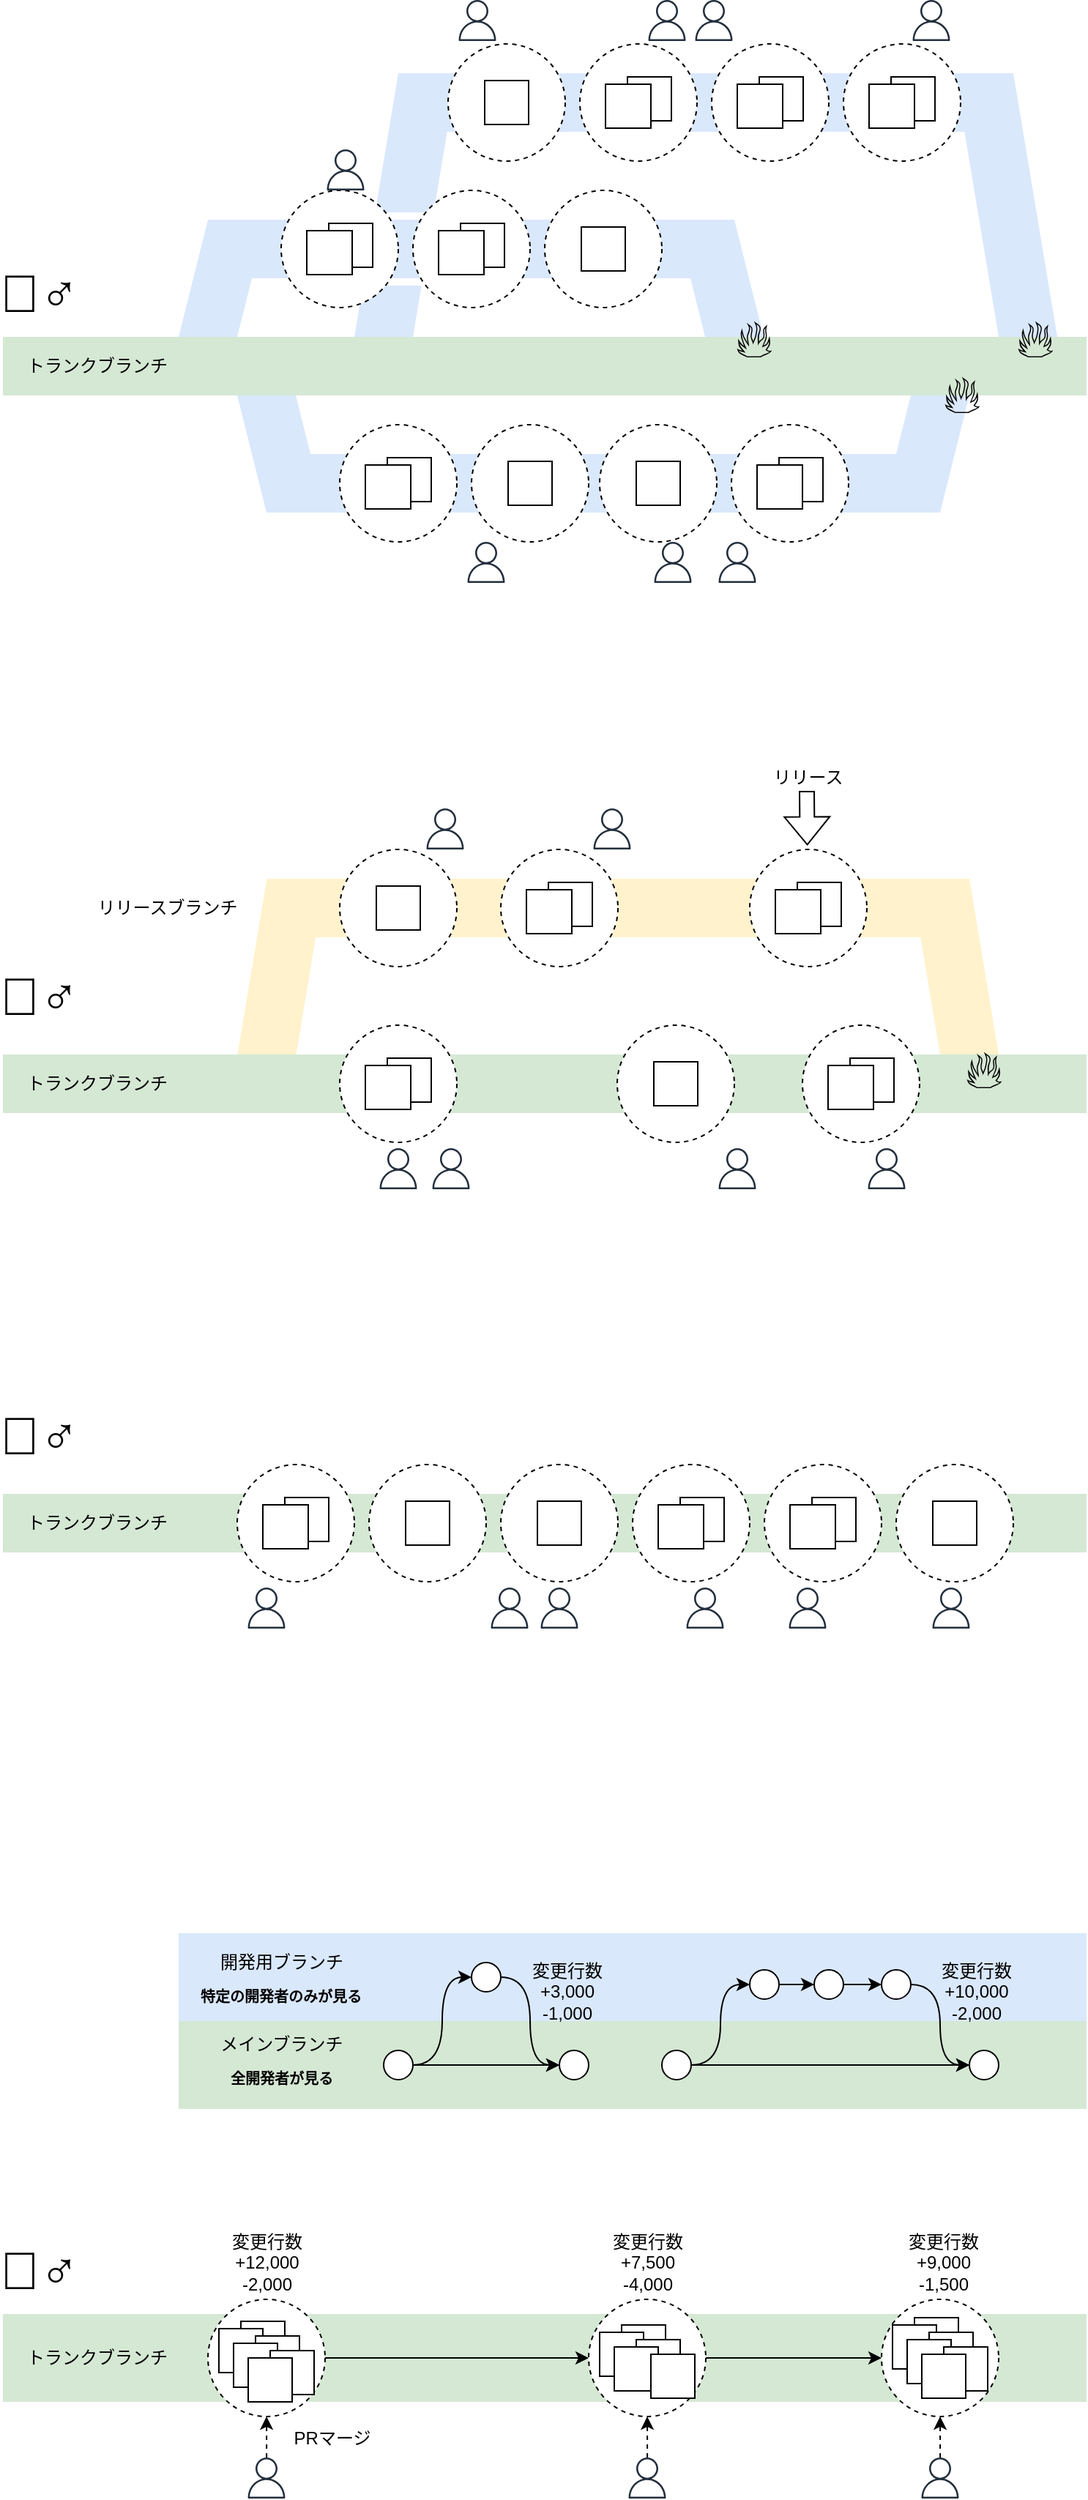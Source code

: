<mxfile version="24.2.1" type="device">
  <diagram name="ページ1" id="_p8y2ZMvJbF9bzFV4q6h">
    <mxGraphModel dx="2206" dy="1148" grid="1" gridSize="10" guides="1" tooltips="1" connect="1" arrows="1" fold="1" page="1" pageScale="1" pageWidth="827" pageHeight="1169" math="0" shadow="0">
      <root>
        <mxCell id="0" />
        <mxCell id="1" parent="0" />
        <mxCell id="3wXypxJsI4q4X5wOz-Iy-138" value="" style="shape=parallelogram;perimeter=parallelogramPerimeter;whiteSpace=wrap;html=1;fixedSize=1;fillColor=#fff2cc;strokeColor=none;size=20;flipH=0;" vertex="1" parent="1">
          <mxGeometry x="160.25" y="600" width="60" height="120" as="geometry" />
        </mxCell>
        <mxCell id="3wXypxJsI4q4X5wOz-Iy-139" value="" style="rounded=0;whiteSpace=wrap;html=1;fillColor=#fff2cc;strokeColor=none;" vertex="1" parent="1">
          <mxGeometry x="200.25" y="600" width="439.75" height="40" as="geometry" />
        </mxCell>
        <mxCell id="3wXypxJsI4q4X5wOz-Iy-140" value="" style="shape=parallelogram;perimeter=parallelogramPerimeter;whiteSpace=wrap;html=1;fixedSize=1;fillColor=#fff2cc;strokeColor=none;size=20;flipH=1;" vertex="1" parent="1">
          <mxGeometry x="620" y="600" width="60" height="120" as="geometry" />
        </mxCell>
        <mxCell id="3wXypxJsI4q4X5wOz-Iy-15" value="" style="shape=parallelogram;perimeter=parallelogramPerimeter;whiteSpace=wrap;html=1;fixedSize=1;fillColor=#dae8fc;strokeColor=none;size=30;flipH=0;" vertex="1" parent="1">
          <mxGeometry x="240" y="50" width="70" height="180" as="geometry" />
        </mxCell>
        <mxCell id="3wXypxJsI4q4X5wOz-Iy-72" value="" style="rounded=0;whiteSpace=wrap;html=1;strokeColor=none;" vertex="1" parent="1">
          <mxGeometry x="235" y="145" width="70" height="50" as="geometry" />
        </mxCell>
        <mxCell id="Phm8OfdDfyKniIvOWUuk-1" value="" style="rounded=0;whiteSpace=wrap;html=1;fillColor=#d5e8d4;strokeColor=none;" parent="1" vertex="1">
          <mxGeometry y="1580" width="740" height="60" as="geometry" />
        </mxCell>
        <mxCell id="Phm8OfdDfyKniIvOWUuk-31" style="edgeStyle=orthogonalEdgeStyle;rounded=0;orthogonalLoop=1;jettySize=auto;html=1;entryX=0;entryY=0.5;entryDx=0;entryDy=0;" parent="1" source="Phm8OfdDfyKniIvOWUuk-17" target="Phm8OfdDfyKniIvOWUuk-20" edge="1">
          <mxGeometry relative="1" as="geometry" />
        </mxCell>
        <mxCell id="Phm8OfdDfyKniIvOWUuk-17" value="" style="ellipse;whiteSpace=wrap;html=1;aspect=fixed;dashed=1;" parent="1" vertex="1">
          <mxGeometry x="140" y="1570" width="80" height="80" as="geometry" />
        </mxCell>
        <mxCell id="Phm8OfdDfyKniIvOWUuk-5" value="" style="rounded=0;whiteSpace=wrap;html=1;" parent="1" vertex="1">
          <mxGeometry x="162.5" y="1585" width="30" height="30" as="geometry" />
        </mxCell>
        <mxCell id="Phm8OfdDfyKniIvOWUuk-2" value="" style="rounded=0;whiteSpace=wrap;html=1;" parent="1" vertex="1">
          <mxGeometry x="147.5" y="1590" width="30" height="30" as="geometry" />
        </mxCell>
        <mxCell id="Phm8OfdDfyKniIvOWUuk-6" value="" style="rounded=0;whiteSpace=wrap;html=1;" parent="1" vertex="1">
          <mxGeometry x="172.5" y="1595" width="30" height="30" as="geometry" />
        </mxCell>
        <mxCell id="Phm8OfdDfyKniIvOWUuk-3" value="" style="rounded=0;whiteSpace=wrap;html=1;" parent="1" vertex="1">
          <mxGeometry x="157.5" y="1600" width="30" height="30" as="geometry" />
        </mxCell>
        <mxCell id="Phm8OfdDfyKniIvOWUuk-7" value="" style="rounded=0;whiteSpace=wrap;html=1;" parent="1" vertex="1">
          <mxGeometry x="182.5" y="1605" width="30" height="30" as="geometry" />
        </mxCell>
        <mxCell id="Phm8OfdDfyKniIvOWUuk-4" value="" style="rounded=0;whiteSpace=wrap;html=1;" parent="1" vertex="1">
          <mxGeometry x="167.5" y="1610" width="30" height="30" as="geometry" />
        </mxCell>
        <mxCell id="p1uvAuJWru4tgl7bkKN8-23" value="" style="rounded=0;whiteSpace=wrap;html=1;fillColor=#dae8fc;strokeColor=none;" parent="1" vertex="1">
          <mxGeometry x="120" y="1320" width="620" height="60" as="geometry" />
        </mxCell>
        <mxCell id="p1uvAuJWru4tgl7bkKN8-22" value="" style="rounded=0;whiteSpace=wrap;html=1;fillColor=#d5e8d4;strokeColor=none;" parent="1" vertex="1">
          <mxGeometry x="120" y="1380" width="620" height="60" as="geometry" />
        </mxCell>
        <mxCell id="p1uvAuJWru4tgl7bkKN8-10" style="edgeStyle=orthogonalEdgeStyle;rounded=0;orthogonalLoop=1;jettySize=auto;html=1;entryX=0;entryY=0.5;entryDx=0;entryDy=0;" parent="1" source="p1uvAuJWru4tgl7bkKN8-1" target="p1uvAuJWru4tgl7bkKN8-6" edge="1">
          <mxGeometry relative="1" as="geometry" />
        </mxCell>
        <mxCell id="p1uvAuJWru4tgl7bkKN8-15" style="edgeStyle=orthogonalEdgeStyle;rounded=0;orthogonalLoop=1;jettySize=auto;html=1;entryX=0;entryY=0.5;entryDx=0;entryDy=0;curved=1;" parent="1" source="p1uvAuJWru4tgl7bkKN8-1" target="p1uvAuJWru4tgl7bkKN8-3" edge="1">
          <mxGeometry relative="1" as="geometry" />
        </mxCell>
        <mxCell id="p1uvAuJWru4tgl7bkKN8-1" value="" style="ellipse;whiteSpace=wrap;html=1;aspect=fixed;" parent="1" vertex="1">
          <mxGeometry x="260" y="1400" width="20" height="20" as="geometry" />
        </mxCell>
        <mxCell id="p1uvAuJWru4tgl7bkKN8-16" style="edgeStyle=orthogonalEdgeStyle;rounded=0;orthogonalLoop=1;jettySize=auto;html=1;entryX=0;entryY=0.5;entryDx=0;entryDy=0;curved=1;" parent="1" source="p1uvAuJWru4tgl7bkKN8-3" target="p1uvAuJWru4tgl7bkKN8-6" edge="1">
          <mxGeometry relative="1" as="geometry" />
        </mxCell>
        <mxCell id="p1uvAuJWru4tgl7bkKN8-3" value="" style="ellipse;whiteSpace=wrap;html=1;aspect=fixed;" parent="1" vertex="1">
          <mxGeometry x="320" y="1340" width="20" height="20" as="geometry" />
        </mxCell>
        <mxCell id="p1uvAuJWru4tgl7bkKN8-5" value="変更行数&lt;br&gt;+3,000&lt;br&gt;-1,000" style="text;html=1;strokeColor=none;fillColor=none;align=center;verticalAlign=middle;whiteSpace=wrap;rounded=0;" parent="1" vertex="1">
          <mxGeometry x="352.5" y="1335" width="65" height="50" as="geometry" />
        </mxCell>
        <mxCell id="p1uvAuJWru4tgl7bkKN8-6" value="" style="ellipse;whiteSpace=wrap;html=1;aspect=fixed;" parent="1" vertex="1">
          <mxGeometry x="380" y="1400" width="20" height="20" as="geometry" />
        </mxCell>
        <mxCell id="p1uvAuJWru4tgl7bkKN8-11" style="edgeStyle=orthogonalEdgeStyle;rounded=0;orthogonalLoop=1;jettySize=auto;html=1;" parent="1" source="p1uvAuJWru4tgl7bkKN8-7" target="p1uvAuJWru4tgl7bkKN8-8" edge="1">
          <mxGeometry relative="1" as="geometry" />
        </mxCell>
        <mxCell id="p1uvAuJWru4tgl7bkKN8-17" style="edgeStyle=orthogonalEdgeStyle;rounded=0;orthogonalLoop=1;jettySize=auto;html=1;entryX=0;entryY=0.5;entryDx=0;entryDy=0;curved=1;" parent="1" source="p1uvAuJWru4tgl7bkKN8-7" target="p1uvAuJWru4tgl7bkKN8-9" edge="1">
          <mxGeometry relative="1" as="geometry" />
        </mxCell>
        <mxCell id="p1uvAuJWru4tgl7bkKN8-7" value="" style="ellipse;whiteSpace=wrap;html=1;aspect=fixed;" parent="1" vertex="1">
          <mxGeometry x="450" y="1400" width="20" height="20" as="geometry" />
        </mxCell>
        <mxCell id="p1uvAuJWru4tgl7bkKN8-8" value="" style="ellipse;whiteSpace=wrap;html=1;aspect=fixed;" parent="1" vertex="1">
          <mxGeometry x="660" y="1400" width="20" height="20" as="geometry" />
        </mxCell>
        <mxCell id="p1uvAuJWru4tgl7bkKN8-19" style="edgeStyle=orthogonalEdgeStyle;rounded=0;orthogonalLoop=1;jettySize=auto;html=1;" parent="1" source="p1uvAuJWru4tgl7bkKN8-9" target="p1uvAuJWru4tgl7bkKN8-13" edge="1">
          <mxGeometry relative="1" as="geometry" />
        </mxCell>
        <mxCell id="p1uvAuJWru4tgl7bkKN8-9" value="" style="ellipse;whiteSpace=wrap;html=1;aspect=fixed;" parent="1" vertex="1">
          <mxGeometry x="510" y="1345" width="20" height="20" as="geometry" />
        </mxCell>
        <mxCell id="p1uvAuJWru4tgl7bkKN8-21" style="edgeStyle=orthogonalEdgeStyle;rounded=0;orthogonalLoop=1;jettySize=auto;html=1;entryX=0;entryY=0.5;entryDx=0;entryDy=0;curved=1;" parent="1" source="p1uvAuJWru4tgl7bkKN8-12" target="p1uvAuJWru4tgl7bkKN8-8" edge="1">
          <mxGeometry relative="1" as="geometry" />
        </mxCell>
        <mxCell id="p1uvAuJWru4tgl7bkKN8-12" value="" style="ellipse;whiteSpace=wrap;html=1;aspect=fixed;" parent="1" vertex="1">
          <mxGeometry x="600" y="1345" width="20" height="20" as="geometry" />
        </mxCell>
        <mxCell id="p1uvAuJWru4tgl7bkKN8-20" style="edgeStyle=orthogonalEdgeStyle;rounded=0;orthogonalLoop=1;jettySize=auto;html=1;" parent="1" source="p1uvAuJWru4tgl7bkKN8-13" target="p1uvAuJWru4tgl7bkKN8-12" edge="1">
          <mxGeometry relative="1" as="geometry" />
        </mxCell>
        <mxCell id="p1uvAuJWru4tgl7bkKN8-13" value="" style="ellipse;whiteSpace=wrap;html=1;aspect=fixed;" parent="1" vertex="1">
          <mxGeometry x="554" y="1345" width="20" height="20" as="geometry" />
        </mxCell>
        <mxCell id="p1uvAuJWru4tgl7bkKN8-14" value="変更行数&lt;br&gt;+10,000&lt;br&gt;-2,000" style="text;html=1;strokeColor=none;fillColor=none;align=center;verticalAlign=middle;whiteSpace=wrap;rounded=0;" parent="1" vertex="1">
          <mxGeometry x="635" y="1335" width="60" height="50" as="geometry" />
        </mxCell>
        <mxCell id="p1uvAuJWru4tgl7bkKN8-83" value="&lt;font style=&quot;font-size: 36px;&quot;&gt;🙅‍♂️&lt;/font&gt;" style="text;html=1;strokeColor=none;fillColor=none;align=center;verticalAlign=middle;whiteSpace=wrap;rounded=0;" parent="1" vertex="1">
          <mxGeometry y="1520" width="50" height="60" as="geometry" />
        </mxCell>
        <mxCell id="p1uvAuJWru4tgl7bkKN8-86" value="" style="group" parent="1" vertex="1" connectable="0">
          <mxGeometry x="130" y="1330" width="120" height="45" as="geometry" />
        </mxCell>
        <mxCell id="p1uvAuJWru4tgl7bkKN8-4" value="開発用ブランチ" style="text;html=1;strokeColor=none;fillColor=none;align=center;verticalAlign=middle;whiteSpace=wrap;rounded=0;" parent="p1uvAuJWru4tgl7bkKN8-86" vertex="1">
          <mxGeometry x="9.5" width="101" height="20" as="geometry" />
        </mxCell>
        <mxCell id="p1uvAuJWru4tgl7bkKN8-85" value="&lt;div style=&quot;font-size: 10px;&quot;&gt;特定の開発者のみが&lt;span style=&quot;background-color: initial;&quot;&gt;見る&lt;/span&gt;&lt;/div&gt;" style="text;html=1;strokeColor=none;fillColor=none;align=center;verticalAlign=middle;whiteSpace=wrap;rounded=0;fontSize=10;fontStyle=1" parent="p1uvAuJWru4tgl7bkKN8-86" vertex="1">
          <mxGeometry y="20" width="120" height="25" as="geometry" />
        </mxCell>
        <mxCell id="p1uvAuJWru4tgl7bkKN8-88" value="" style="group" parent="1" vertex="1" connectable="0">
          <mxGeometry x="134.5" y="1385" width="111" height="45" as="geometry" />
        </mxCell>
        <mxCell id="p1uvAuJWru4tgl7bkKN8-2" value="メインブランチ" style="text;html=1;strokeColor=none;fillColor=none;align=center;verticalAlign=middle;whiteSpace=wrap;rounded=0;" parent="p1uvAuJWru4tgl7bkKN8-88" vertex="1">
          <mxGeometry width="111" height="22.5" as="geometry" />
        </mxCell>
        <mxCell id="p1uvAuJWru4tgl7bkKN8-87" value="&lt;font style=&quot;font-size: 10px;&quot;&gt;&lt;b&gt;全開発者が見る&lt;/b&gt;&lt;/font&gt;" style="text;html=1;strokeColor=none;fillColor=none;align=center;verticalAlign=middle;whiteSpace=wrap;rounded=0;" parent="p1uvAuJWru4tgl7bkKN8-88" vertex="1">
          <mxGeometry y="22.5" width="111" height="22.5" as="geometry" />
        </mxCell>
        <mxCell id="Phm8OfdDfyKniIvOWUuk-18" value="" style="edgeStyle=orthogonalEdgeStyle;rounded=0;orthogonalLoop=1;jettySize=auto;html=1;entryX=0.5;entryY=1;entryDx=0;entryDy=0;dashed=1;" parent="1" source="Phm8OfdDfyKniIvOWUuk-8" target="Phm8OfdDfyKniIvOWUuk-17" edge="1">
          <mxGeometry relative="1" as="geometry" />
        </mxCell>
        <mxCell id="Phm8OfdDfyKniIvOWUuk-8" value="" style="sketch=0;outlineConnect=0;fontColor=#232F3E;gradientColor=none;fillColor=#232F3D;strokeColor=none;dashed=0;verticalLabelPosition=bottom;verticalAlign=top;align=center;html=1;fontSize=12;fontStyle=0;aspect=fixed;pointerEvents=1;shape=mxgraph.aws4.user;" parent="1" vertex="1">
          <mxGeometry x="166" y="1678" width="28" height="28" as="geometry" />
        </mxCell>
        <mxCell id="Phm8OfdDfyKniIvOWUuk-21" style="edgeStyle=orthogonalEdgeStyle;rounded=0;orthogonalLoop=1;jettySize=auto;html=1;entryX=0.5;entryY=1;entryDx=0;entryDy=0;dashed=1;" parent="1" source="Phm8OfdDfyKniIvOWUuk-9" target="Phm8OfdDfyKniIvOWUuk-20" edge="1">
          <mxGeometry relative="1" as="geometry" />
        </mxCell>
        <mxCell id="Phm8OfdDfyKniIvOWUuk-9" value="" style="sketch=0;outlineConnect=0;fontColor=#232F3E;gradientColor=none;fillColor=#232F3D;strokeColor=none;dashed=0;verticalLabelPosition=bottom;verticalAlign=top;align=center;html=1;fontSize=12;fontStyle=0;aspect=fixed;pointerEvents=1;shape=mxgraph.aws4.user;" parent="1" vertex="1">
          <mxGeometry x="426" y="1678" width="28" height="28" as="geometry" />
        </mxCell>
        <mxCell id="Phm8OfdDfyKniIvOWUuk-16" value="トランクブランチ" style="text;html=1;strokeColor=none;fillColor=none;align=center;verticalAlign=middle;whiteSpace=wrap;rounded=0;" parent="1" vertex="1">
          <mxGeometry x="9" y="1598.75" width="111" height="22.5" as="geometry" />
        </mxCell>
        <mxCell id="Phm8OfdDfyKniIvOWUuk-32" style="edgeStyle=orthogonalEdgeStyle;rounded=0;orthogonalLoop=1;jettySize=auto;html=1;entryX=0;entryY=0.5;entryDx=0;entryDy=0;" parent="1" source="Phm8OfdDfyKniIvOWUuk-20" target="Phm8OfdDfyKniIvOWUuk-22" edge="1">
          <mxGeometry relative="1" as="geometry" />
        </mxCell>
        <mxCell id="Phm8OfdDfyKniIvOWUuk-20" value="" style="ellipse;whiteSpace=wrap;html=1;aspect=fixed;dashed=1;" parent="1" vertex="1">
          <mxGeometry x="400" y="1570" width="80" height="80" as="geometry" />
        </mxCell>
        <mxCell id="Phm8OfdDfyKniIvOWUuk-10" value="" style="rounded=0;whiteSpace=wrap;html=1;" parent="1" vertex="1">
          <mxGeometry x="422.5" y="1587.5" width="30" height="30" as="geometry" />
        </mxCell>
        <mxCell id="Phm8OfdDfyKniIvOWUuk-11" value="" style="rounded=0;whiteSpace=wrap;html=1;" parent="1" vertex="1">
          <mxGeometry x="407.5" y="1592.5" width="30" height="30" as="geometry" />
        </mxCell>
        <mxCell id="Phm8OfdDfyKniIvOWUuk-12" value="" style="rounded=0;whiteSpace=wrap;html=1;" parent="1" vertex="1">
          <mxGeometry x="432.5" y="1597.5" width="30" height="30" as="geometry" />
        </mxCell>
        <mxCell id="Phm8OfdDfyKniIvOWUuk-13" value="" style="rounded=0;whiteSpace=wrap;html=1;" parent="1" vertex="1">
          <mxGeometry x="417.5" y="1602.5" width="30" height="30" as="geometry" />
        </mxCell>
        <mxCell id="Phm8OfdDfyKniIvOWUuk-14" value="" style="rounded=0;whiteSpace=wrap;html=1;" parent="1" vertex="1">
          <mxGeometry x="442.5" y="1607.5" width="30" height="30" as="geometry" />
        </mxCell>
        <mxCell id="Phm8OfdDfyKniIvOWUuk-22" value="" style="ellipse;whiteSpace=wrap;html=1;aspect=fixed;dashed=1;" parent="1" vertex="1">
          <mxGeometry x="600" y="1570" width="80" height="80" as="geometry" />
        </mxCell>
        <mxCell id="Phm8OfdDfyKniIvOWUuk-23" value="" style="rounded=0;whiteSpace=wrap;html=1;" parent="1" vertex="1">
          <mxGeometry x="622.5" y="1582.5" width="30" height="30" as="geometry" />
        </mxCell>
        <mxCell id="Phm8OfdDfyKniIvOWUuk-24" value="" style="rounded=0;whiteSpace=wrap;html=1;" parent="1" vertex="1">
          <mxGeometry x="607.5" y="1587.5" width="30" height="30" as="geometry" />
        </mxCell>
        <mxCell id="Phm8OfdDfyKniIvOWUuk-25" value="" style="rounded=0;whiteSpace=wrap;html=1;" parent="1" vertex="1">
          <mxGeometry x="632.5" y="1592.5" width="30" height="30" as="geometry" />
        </mxCell>
        <mxCell id="Phm8OfdDfyKniIvOWUuk-26" value="" style="rounded=0;whiteSpace=wrap;html=1;" parent="1" vertex="1">
          <mxGeometry x="617.5" y="1597.5" width="30" height="30" as="geometry" />
        </mxCell>
        <mxCell id="Phm8OfdDfyKniIvOWUuk-27" value="" style="rounded=0;whiteSpace=wrap;html=1;" parent="1" vertex="1">
          <mxGeometry x="642.5" y="1602.5" width="30" height="30" as="geometry" />
        </mxCell>
        <mxCell id="Phm8OfdDfyKniIvOWUuk-28" value="" style="rounded=0;whiteSpace=wrap;html=1;" parent="1" vertex="1">
          <mxGeometry x="627.5" y="1607.5" width="30" height="30" as="geometry" />
        </mxCell>
        <mxCell id="Phm8OfdDfyKniIvOWUuk-29" style="edgeStyle=orthogonalEdgeStyle;rounded=0;orthogonalLoop=1;jettySize=auto;html=1;entryX=0.5;entryY=1;entryDx=0;entryDy=0;dashed=1;" parent="1" source="Phm8OfdDfyKniIvOWUuk-30" target="Phm8OfdDfyKniIvOWUuk-22" edge="1">
          <mxGeometry relative="1" as="geometry">
            <mxPoint x="641.5" y="1658" as="targetPoint" />
          </mxGeometry>
        </mxCell>
        <mxCell id="Phm8OfdDfyKniIvOWUuk-30" value="" style="sketch=0;outlineConnect=0;fontColor=#232F3E;gradientColor=none;fillColor=#232F3D;strokeColor=none;dashed=0;verticalLabelPosition=bottom;verticalAlign=top;align=center;html=1;fontSize=12;fontStyle=0;aspect=fixed;pointerEvents=1;shape=mxgraph.aws4.user;" parent="1" vertex="1">
          <mxGeometry x="626" y="1678" width="28" height="28" as="geometry" />
        </mxCell>
        <mxCell id="Phm8OfdDfyKniIvOWUuk-33" value="変更行数&lt;br&gt;+12,000&lt;br&gt;-2,000" style="text;html=1;strokeColor=none;fillColor=none;align=center;verticalAlign=middle;whiteSpace=wrap;rounded=0;" parent="1" vertex="1">
          <mxGeometry x="147.5" y="1520" width="65" height="50" as="geometry" />
        </mxCell>
        <mxCell id="Phm8OfdDfyKniIvOWUuk-34" value="変更行数&lt;br&gt;+7,500&lt;br&gt;-4,000" style="text;html=1;strokeColor=none;fillColor=none;align=center;verticalAlign=middle;whiteSpace=wrap;rounded=0;" parent="1" vertex="1">
          <mxGeometry x="407.5" y="1520" width="65" height="50" as="geometry" />
        </mxCell>
        <mxCell id="Phm8OfdDfyKniIvOWUuk-35" value="変更行数&lt;br&gt;+9,000&lt;br&gt;-1,500" style="text;html=1;strokeColor=none;fillColor=none;align=center;verticalAlign=middle;whiteSpace=wrap;rounded=0;" parent="1" vertex="1">
          <mxGeometry x="610" y="1520" width="65" height="50" as="geometry" />
        </mxCell>
        <mxCell id="Phm8OfdDfyKniIvOWUuk-36" value="" style="rounded=0;whiteSpace=wrap;html=1;fillColor=#d5e8d4;strokeColor=none;" parent="1" vertex="1">
          <mxGeometry y="1020" width="740" height="40" as="geometry" />
        </mxCell>
        <mxCell id="Phm8OfdDfyKniIvOWUuk-45" value="&lt;font style=&quot;font-size: 36px;&quot;&gt;🙆‍♂️&lt;/font&gt;" style="text;html=1;strokeColor=none;fillColor=none;align=center;verticalAlign=middle;whiteSpace=wrap;rounded=0;" parent="1" vertex="1">
          <mxGeometry y="950" width="50" height="60" as="geometry" />
        </mxCell>
        <mxCell id="Phm8OfdDfyKniIvOWUuk-47" value="" style="sketch=0;outlineConnect=0;fontColor=#232F3E;gradientColor=none;fillColor=#232F3D;strokeColor=none;dashed=0;verticalLabelPosition=bottom;verticalAlign=top;align=center;html=1;fontSize=12;fontStyle=0;aspect=fixed;pointerEvents=1;shape=mxgraph.aws4.user;" parent="1" vertex="1">
          <mxGeometry x="166" y="1084" width="28" height="28" as="geometry" />
        </mxCell>
        <mxCell id="Phm8OfdDfyKniIvOWUuk-49" value="" style="sketch=0;outlineConnect=0;fontColor=#232F3E;gradientColor=none;fillColor=#232F3D;strokeColor=none;dashed=0;verticalLabelPosition=bottom;verticalAlign=top;align=center;html=1;fontSize=12;fontStyle=0;aspect=fixed;pointerEvents=1;shape=mxgraph.aws4.user;" parent="1" vertex="1">
          <mxGeometry x="366" y="1084" width="28" height="28" as="geometry" />
        </mxCell>
        <mxCell id="Phm8OfdDfyKniIvOWUuk-50" value="トランクブランチ" style="text;html=1;strokeColor=none;fillColor=none;align=center;verticalAlign=middle;whiteSpace=wrap;rounded=0;" parent="1" vertex="1">
          <mxGeometry x="9" y="1028.75" width="111" height="22.5" as="geometry" />
        </mxCell>
        <mxCell id="Phm8OfdDfyKniIvOWUuk-66" value="" style="sketch=0;outlineConnect=0;fontColor=#232F3E;gradientColor=none;fillColor=#232F3D;strokeColor=none;dashed=0;verticalLabelPosition=bottom;verticalAlign=top;align=center;html=1;fontSize=12;fontStyle=0;aspect=fixed;pointerEvents=1;shape=mxgraph.aws4.user;" parent="1" vertex="1">
          <mxGeometry x="633.5" y="1084" width="28" height="28" as="geometry" />
        </mxCell>
        <mxCell id="Phm8OfdDfyKniIvOWUuk-73" value="" style="sketch=0;outlineConnect=0;fontColor=#232F3E;gradientColor=none;fillColor=#232F3D;strokeColor=none;dashed=0;verticalLabelPosition=bottom;verticalAlign=top;align=center;html=1;fontSize=12;fontStyle=0;aspect=fixed;pointerEvents=1;shape=mxgraph.aws4.user;" parent="1" vertex="1">
          <mxGeometry x="332" y="1084" width="28" height="28" as="geometry" />
        </mxCell>
        <mxCell id="Phm8OfdDfyKniIvOWUuk-82" value="" style="sketch=0;outlineConnect=0;fontColor=#232F3E;gradientColor=none;fillColor=#232F3D;strokeColor=none;dashed=0;verticalLabelPosition=bottom;verticalAlign=top;align=center;html=1;fontSize=12;fontStyle=0;aspect=fixed;pointerEvents=1;shape=mxgraph.aws4.user;" parent="1" vertex="1">
          <mxGeometry x="465.5" y="1084" width="28" height="28" as="geometry" />
        </mxCell>
        <mxCell id="Phm8OfdDfyKniIvOWUuk-88" value="" style="sketch=0;outlineConnect=0;fontColor=#232F3E;gradientColor=none;fillColor=#232F3D;strokeColor=none;dashed=0;verticalLabelPosition=bottom;verticalAlign=top;align=center;html=1;fontSize=12;fontStyle=0;aspect=fixed;pointerEvents=1;shape=mxgraph.aws4.user;" parent="1" vertex="1">
          <mxGeometry x="535.5" y="1084" width="28" height="28" as="geometry" />
        </mxCell>
        <mxCell id="Phm8OfdDfyKniIvOWUuk-94" value="PRマージ" style="text;html=1;align=center;verticalAlign=middle;whiteSpace=wrap;rounded=0;" parent="1" vertex="1">
          <mxGeometry x="190" y="1650" width="70" height="30" as="geometry" />
        </mxCell>
        <mxCell id="F51sy77VU0Ca32_vkjNk-1" value="" style="rounded=0;whiteSpace=wrap;html=1;fillColor=#d5e8d4;strokeColor=none;" parent="1" vertex="1">
          <mxGeometry y="230" width="740" height="40" as="geometry" />
        </mxCell>
        <mxCell id="F51sy77VU0Ca32_vkjNk-10" value="&lt;font style=&quot;font-size: 36px;&quot;&gt;🙅‍♂️&lt;/font&gt;" style="text;html=1;strokeColor=none;fillColor=none;align=center;verticalAlign=middle;whiteSpace=wrap;rounded=0;" parent="1" vertex="1">
          <mxGeometry y="170" width="50" height="60" as="geometry" />
        </mxCell>
        <mxCell id="F51sy77VU0Ca32_vkjNk-12" value="" style="sketch=0;outlineConnect=0;fontColor=#232F3E;gradientColor=none;fillColor=#232F3D;strokeColor=none;dashed=0;verticalLabelPosition=bottom;verticalAlign=top;align=center;html=1;fontSize=12;fontStyle=0;aspect=fixed;pointerEvents=1;shape=mxgraph.aws4.user;" parent="1" vertex="1">
          <mxGeometry x="316" y="370" width="28" height="28" as="geometry" />
        </mxCell>
        <mxCell id="F51sy77VU0Ca32_vkjNk-14" value="" style="sketch=0;outlineConnect=0;fontColor=#232F3E;gradientColor=none;fillColor=#232F3D;strokeColor=none;dashed=0;verticalLabelPosition=bottom;verticalAlign=top;align=center;html=1;fontSize=12;fontStyle=0;aspect=fixed;pointerEvents=1;shape=mxgraph.aws4.user;" parent="1" vertex="1">
          <mxGeometry x="487.5" y="370" width="28" height="28" as="geometry" />
        </mxCell>
        <mxCell id="F51sy77VU0Ca32_vkjNk-15" value="トランクブランチ" style="text;html=1;strokeColor=none;fillColor=none;align=center;verticalAlign=middle;whiteSpace=wrap;rounded=0;" parent="1" vertex="1">
          <mxGeometry x="9" y="238.75" width="111" height="22.5" as="geometry" />
        </mxCell>
        <mxCell id="F51sy77VU0Ca32_vkjNk-36" value="" style="rounded=0;whiteSpace=wrap;html=1;fillColor=#dae8fc;strokeColor=none;" parent="1" vertex="1">
          <mxGeometry x="200" y="310" width="420" height="40" as="geometry" />
        </mxCell>
        <mxCell id="F51sy77VU0Ca32_vkjNk-38" value="" style="shape=parallelogram;perimeter=parallelogramPerimeter;whiteSpace=wrap;html=1;fixedSize=1;fillColor=#dae8fc;strokeColor=none;size=20;flipH=1;" parent="1" vertex="1">
          <mxGeometry x="160" y="270" width="60" height="80" as="geometry" />
        </mxCell>
        <mxCell id="F51sy77VU0Ca32_vkjNk-46" value="" style="shape=parallelogram;perimeter=parallelogramPerimeter;whiteSpace=wrap;html=1;fixedSize=1;fillColor=#dae8fc;strokeColor=none;size=20;flipH=0;" parent="1" vertex="1">
          <mxGeometry x="600" y="270" width="60" height="80" as="geometry" />
        </mxCell>
        <mxCell id="3wXypxJsI4q4X5wOz-Iy-1" value="" style="shape=parallelogram;perimeter=parallelogramPerimeter;whiteSpace=wrap;html=1;fixedSize=1;fillColor=#dae8fc;strokeColor=none;size=20;flipH=0;" vertex="1" parent="1">
          <mxGeometry x="120" y="150" width="60" height="80" as="geometry" />
        </mxCell>
        <mxCell id="3wXypxJsI4q4X5wOz-Iy-3" value="" style="group" vertex="1" connectable="0" parent="1">
          <mxGeometry x="230" y="290" width="80" height="80" as="geometry" />
        </mxCell>
        <mxCell id="F51sy77VU0Ca32_vkjNk-39" value="" style="ellipse;whiteSpace=wrap;html=1;aspect=fixed;dashed=1;" parent="3wXypxJsI4q4X5wOz-Iy-3" vertex="1">
          <mxGeometry width="80" height="80" as="geometry" />
        </mxCell>
        <mxCell id="3wXypxJsI4q4X5wOz-Iy-2" value="" style="group" vertex="1" connectable="0" parent="3wXypxJsI4q4X5wOz-Iy-3">
          <mxGeometry x="17.5" y="22.5" width="45" height="35" as="geometry" />
        </mxCell>
        <mxCell id="F51sy77VU0Ca32_vkjNk-40" value="" style="rounded=0;whiteSpace=wrap;html=1;" parent="3wXypxJsI4q4X5wOz-Iy-2" vertex="1">
          <mxGeometry x="15" width="30" height="30" as="geometry" />
        </mxCell>
        <mxCell id="F51sy77VU0Ca32_vkjNk-41" value="" style="rounded=0;whiteSpace=wrap;html=1;" parent="3wXypxJsI4q4X5wOz-Iy-2" vertex="1">
          <mxGeometry y="5" width="31" height="30" as="geometry" />
        </mxCell>
        <mxCell id="3wXypxJsI4q4X5wOz-Iy-4" value="" style="group" vertex="1" connectable="0" parent="1">
          <mxGeometry x="407.5" y="290" width="80" height="80" as="geometry" />
        </mxCell>
        <mxCell id="F51sy77VU0Ca32_vkjNk-50" value="" style="ellipse;whiteSpace=wrap;html=1;aspect=fixed;dashed=1;" parent="3wXypxJsI4q4X5wOz-Iy-4" vertex="1">
          <mxGeometry width="80" height="80" as="geometry" />
        </mxCell>
        <mxCell id="F51sy77VU0Ca32_vkjNk-51" value="" style="rounded=0;whiteSpace=wrap;html=1;" parent="3wXypxJsI4q4X5wOz-Iy-4" vertex="1">
          <mxGeometry x="25" y="25" width="30" height="30" as="geometry" />
        </mxCell>
        <mxCell id="3wXypxJsI4q4X5wOz-Iy-5" value="" style="group" vertex="1" connectable="0" parent="1">
          <mxGeometry x="320" y="290" width="80" height="80" as="geometry" />
        </mxCell>
        <mxCell id="3wXypxJsI4q4X5wOz-Iy-6" value="" style="ellipse;whiteSpace=wrap;html=1;aspect=fixed;dashed=1;" vertex="1" parent="3wXypxJsI4q4X5wOz-Iy-5">
          <mxGeometry width="80" height="80" as="geometry" />
        </mxCell>
        <mxCell id="3wXypxJsI4q4X5wOz-Iy-7" value="" style="rounded=0;whiteSpace=wrap;html=1;" vertex="1" parent="3wXypxJsI4q4X5wOz-Iy-5">
          <mxGeometry x="25" y="25" width="30" height="30" as="geometry" />
        </mxCell>
        <mxCell id="3wXypxJsI4q4X5wOz-Iy-8" value="" style="group" vertex="1" connectable="0" parent="1">
          <mxGeometry x="497.5" y="290" width="80" height="80" as="geometry" />
        </mxCell>
        <mxCell id="3wXypxJsI4q4X5wOz-Iy-9" value="" style="ellipse;whiteSpace=wrap;html=1;aspect=fixed;dashed=1;" vertex="1" parent="3wXypxJsI4q4X5wOz-Iy-8">
          <mxGeometry width="80" height="80" as="geometry" />
        </mxCell>
        <mxCell id="3wXypxJsI4q4X5wOz-Iy-10" value="" style="group" vertex="1" connectable="0" parent="3wXypxJsI4q4X5wOz-Iy-8">
          <mxGeometry x="17.5" y="22.5" width="45" height="35" as="geometry" />
        </mxCell>
        <mxCell id="3wXypxJsI4q4X5wOz-Iy-11" value="" style="rounded=0;whiteSpace=wrap;html=1;" vertex="1" parent="3wXypxJsI4q4X5wOz-Iy-10">
          <mxGeometry x="15" width="30" height="30" as="geometry" />
        </mxCell>
        <mxCell id="3wXypxJsI4q4X5wOz-Iy-12" value="" style="rounded=0;whiteSpace=wrap;html=1;" vertex="1" parent="3wXypxJsI4q4X5wOz-Iy-10">
          <mxGeometry y="5" width="31" height="30" as="geometry" />
        </mxCell>
        <mxCell id="3wXypxJsI4q4X5wOz-Iy-14" value="" style="rounded=0;whiteSpace=wrap;html=1;fillColor=#dae8fc;strokeColor=none;" vertex="1" parent="1">
          <mxGeometry x="160" y="150" width="310" height="40" as="geometry" />
        </mxCell>
        <mxCell id="3wXypxJsI4q4X5wOz-Iy-16" value="" style="group" vertex="1" connectable="0" parent="1">
          <mxGeometry x="190" y="130" width="160" height="80" as="geometry" />
        </mxCell>
        <mxCell id="3wXypxJsI4q4X5wOz-Iy-17" value="" style="ellipse;whiteSpace=wrap;html=1;aspect=fixed;dashed=1;" vertex="1" parent="3wXypxJsI4q4X5wOz-Iy-16">
          <mxGeometry width="80" height="80" as="geometry" />
        </mxCell>
        <mxCell id="3wXypxJsI4q4X5wOz-Iy-18" value="" style="group" vertex="1" connectable="0" parent="3wXypxJsI4q4X5wOz-Iy-16">
          <mxGeometry x="17.5" y="22.5" width="45" height="35" as="geometry" />
        </mxCell>
        <mxCell id="3wXypxJsI4q4X5wOz-Iy-19" value="" style="rounded=0;whiteSpace=wrap;html=1;" vertex="1" parent="3wXypxJsI4q4X5wOz-Iy-18">
          <mxGeometry x="15" width="30" height="30" as="geometry" />
        </mxCell>
        <mxCell id="3wXypxJsI4q4X5wOz-Iy-20" value="" style="rounded=0;whiteSpace=wrap;html=1;" vertex="1" parent="3wXypxJsI4q4X5wOz-Iy-18">
          <mxGeometry y="5" width="31" height="30" as="geometry" />
        </mxCell>
        <mxCell id="3wXypxJsI4q4X5wOz-Iy-21" value="" style="group" vertex="1" connectable="0" parent="1">
          <mxGeometry x="280" y="130" width="80" height="80" as="geometry" />
        </mxCell>
        <mxCell id="3wXypxJsI4q4X5wOz-Iy-22" value="" style="ellipse;whiteSpace=wrap;html=1;aspect=fixed;dashed=1;" vertex="1" parent="3wXypxJsI4q4X5wOz-Iy-21">
          <mxGeometry width="80" height="80" as="geometry" />
        </mxCell>
        <mxCell id="3wXypxJsI4q4X5wOz-Iy-23" value="" style="group" vertex="1" connectable="0" parent="3wXypxJsI4q4X5wOz-Iy-21">
          <mxGeometry x="17.5" y="22.5" width="45" height="35" as="geometry" />
        </mxCell>
        <mxCell id="3wXypxJsI4q4X5wOz-Iy-24" value="" style="rounded=0;whiteSpace=wrap;html=1;" vertex="1" parent="3wXypxJsI4q4X5wOz-Iy-23">
          <mxGeometry x="15" width="30" height="30" as="geometry" />
        </mxCell>
        <mxCell id="3wXypxJsI4q4X5wOz-Iy-25" value="" style="rounded=0;whiteSpace=wrap;html=1;" vertex="1" parent="3wXypxJsI4q4X5wOz-Iy-23">
          <mxGeometry y="5" width="31" height="30" as="geometry" />
        </mxCell>
        <mxCell id="3wXypxJsI4q4X5wOz-Iy-34" value="" style="group" vertex="1" connectable="0" parent="1">
          <mxGeometry x="370" y="130" width="80" height="80" as="geometry" />
        </mxCell>
        <mxCell id="3wXypxJsI4q4X5wOz-Iy-35" value="" style="ellipse;whiteSpace=wrap;html=1;aspect=fixed;dashed=1;" vertex="1" parent="3wXypxJsI4q4X5wOz-Iy-34">
          <mxGeometry width="80" height="80" as="geometry" />
        </mxCell>
        <mxCell id="3wXypxJsI4q4X5wOz-Iy-36" value="" style="rounded=0;whiteSpace=wrap;html=1;" vertex="1" parent="3wXypxJsI4q4X5wOz-Iy-34">
          <mxGeometry x="25" y="25" width="30" height="30" as="geometry" />
        </mxCell>
        <mxCell id="3wXypxJsI4q4X5wOz-Iy-42" value="" style="shape=parallelogram;perimeter=parallelogramPerimeter;whiteSpace=wrap;html=1;fixedSize=1;fillColor=#dae8fc;strokeColor=none;size=20;flipH=1;" vertex="1" parent="1">
          <mxGeometry x="459.5" y="150" width="60" height="80" as="geometry" />
        </mxCell>
        <mxCell id="3wXypxJsI4q4X5wOz-Iy-43" value="" style="rounded=0;whiteSpace=wrap;html=1;fillColor=#dae8fc;strokeColor=none;" vertex="1" parent="1">
          <mxGeometry x="280" y="50" width="400" height="40" as="geometry" />
        </mxCell>
        <mxCell id="3wXypxJsI4q4X5wOz-Iy-44" value="" style="shape=parallelogram;perimeter=parallelogramPerimeter;whiteSpace=wrap;html=1;fixedSize=1;fillColor=#dae8fc;strokeColor=none;size=30;flipH=1;" vertex="1" parent="1">
          <mxGeometry x="650" y="50" width="70" height="180" as="geometry" />
        </mxCell>
        <mxCell id="3wXypxJsI4q4X5wOz-Iy-45" value="" style="group" vertex="1" connectable="0" parent="1">
          <mxGeometry x="304" y="30" width="80" height="80" as="geometry" />
        </mxCell>
        <mxCell id="3wXypxJsI4q4X5wOz-Iy-46" value="" style="ellipse;whiteSpace=wrap;html=1;aspect=fixed;dashed=1;" vertex="1" parent="3wXypxJsI4q4X5wOz-Iy-45">
          <mxGeometry width="80" height="80" as="geometry" />
        </mxCell>
        <mxCell id="3wXypxJsI4q4X5wOz-Iy-47" value="" style="rounded=0;whiteSpace=wrap;html=1;" vertex="1" parent="3wXypxJsI4q4X5wOz-Iy-45">
          <mxGeometry x="25" y="25" width="30" height="30" as="geometry" />
        </mxCell>
        <mxCell id="3wXypxJsI4q4X5wOz-Iy-48" value="" style="group" vertex="1" connectable="0" parent="1">
          <mxGeometry x="394" y="30" width="80" height="80" as="geometry" />
        </mxCell>
        <mxCell id="3wXypxJsI4q4X5wOz-Iy-49" value="" style="ellipse;whiteSpace=wrap;html=1;aspect=fixed;dashed=1;" vertex="1" parent="3wXypxJsI4q4X5wOz-Iy-48">
          <mxGeometry width="80" height="80" as="geometry" />
        </mxCell>
        <mxCell id="3wXypxJsI4q4X5wOz-Iy-50" value="" style="group" vertex="1" connectable="0" parent="3wXypxJsI4q4X5wOz-Iy-48">
          <mxGeometry x="17.5" y="22.5" width="45" height="35" as="geometry" />
        </mxCell>
        <mxCell id="3wXypxJsI4q4X5wOz-Iy-51" value="" style="rounded=0;whiteSpace=wrap;html=1;" vertex="1" parent="3wXypxJsI4q4X5wOz-Iy-50">
          <mxGeometry x="15" width="30" height="30" as="geometry" />
        </mxCell>
        <mxCell id="3wXypxJsI4q4X5wOz-Iy-52" value="" style="rounded=0;whiteSpace=wrap;html=1;" vertex="1" parent="3wXypxJsI4q4X5wOz-Iy-50">
          <mxGeometry y="5" width="31" height="30" as="geometry" />
        </mxCell>
        <mxCell id="3wXypxJsI4q4X5wOz-Iy-53" value="" style="group" vertex="1" connectable="0" parent="1">
          <mxGeometry x="484" y="30" width="80" height="80" as="geometry" />
        </mxCell>
        <mxCell id="3wXypxJsI4q4X5wOz-Iy-54" value="" style="ellipse;whiteSpace=wrap;html=1;aspect=fixed;dashed=1;" vertex="1" parent="3wXypxJsI4q4X5wOz-Iy-53">
          <mxGeometry width="80" height="80" as="geometry" />
        </mxCell>
        <mxCell id="3wXypxJsI4q4X5wOz-Iy-55" value="" style="group" vertex="1" connectable="0" parent="3wXypxJsI4q4X5wOz-Iy-53">
          <mxGeometry x="17.5" y="22.5" width="45" height="35" as="geometry" />
        </mxCell>
        <mxCell id="3wXypxJsI4q4X5wOz-Iy-56" value="" style="rounded=0;whiteSpace=wrap;html=1;" vertex="1" parent="3wXypxJsI4q4X5wOz-Iy-55">
          <mxGeometry x="15" width="30" height="30" as="geometry" />
        </mxCell>
        <mxCell id="3wXypxJsI4q4X5wOz-Iy-57" value="" style="rounded=0;whiteSpace=wrap;html=1;" vertex="1" parent="3wXypxJsI4q4X5wOz-Iy-55">
          <mxGeometry y="5" width="31" height="30" as="geometry" />
        </mxCell>
        <mxCell id="3wXypxJsI4q4X5wOz-Iy-58" value="" style="group" vertex="1" connectable="0" parent="1">
          <mxGeometry x="574" y="30" width="80" height="80" as="geometry" />
        </mxCell>
        <mxCell id="3wXypxJsI4q4X5wOz-Iy-59" value="" style="ellipse;whiteSpace=wrap;html=1;aspect=fixed;dashed=1;" vertex="1" parent="3wXypxJsI4q4X5wOz-Iy-58">
          <mxGeometry width="80" height="80" as="geometry" />
        </mxCell>
        <mxCell id="3wXypxJsI4q4X5wOz-Iy-60" value="" style="group" vertex="1" connectable="0" parent="3wXypxJsI4q4X5wOz-Iy-58">
          <mxGeometry x="17.5" y="22.5" width="45" height="35" as="geometry" />
        </mxCell>
        <mxCell id="3wXypxJsI4q4X5wOz-Iy-61" value="" style="rounded=0;whiteSpace=wrap;html=1;" vertex="1" parent="3wXypxJsI4q4X5wOz-Iy-60">
          <mxGeometry x="15" width="30" height="30" as="geometry" />
        </mxCell>
        <mxCell id="3wXypxJsI4q4X5wOz-Iy-62" value="" style="rounded=0;whiteSpace=wrap;html=1;" vertex="1" parent="3wXypxJsI4q4X5wOz-Iy-60">
          <mxGeometry y="5" width="31" height="30" as="geometry" />
        </mxCell>
        <mxCell id="3wXypxJsI4q4X5wOz-Iy-63" value="" style="sketch=0;outlineConnect=0;fontColor=#232F3E;gradientColor=none;fillColor=#232F3D;strokeColor=none;dashed=0;verticalLabelPosition=bottom;verticalAlign=top;align=center;html=1;fontSize=12;fontStyle=0;aspect=fixed;pointerEvents=1;shape=mxgraph.aws4.user;" vertex="1" parent="1">
          <mxGeometry x="443.5" y="370" width="28" height="28" as="geometry" />
        </mxCell>
        <mxCell id="3wXypxJsI4q4X5wOz-Iy-64" value="" style="sketch=0;outlineConnect=0;fontColor=#232F3E;gradientColor=none;fillColor=#232F3D;strokeColor=none;dashed=0;verticalLabelPosition=bottom;verticalAlign=top;align=center;html=1;fontSize=12;fontStyle=0;aspect=fixed;pointerEvents=1;shape=mxgraph.aws4.user;" vertex="1" parent="1">
          <mxGeometry x="220" y="102" width="28" height="28" as="geometry" />
        </mxCell>
        <mxCell id="3wXypxJsI4q4X5wOz-Iy-65" value="" style="sketch=0;outlineConnect=0;fontColor=#232F3E;gradientColor=none;fillColor=#232F3D;strokeColor=none;dashed=0;verticalLabelPosition=bottom;verticalAlign=top;align=center;html=1;fontSize=12;fontStyle=0;aspect=fixed;pointerEvents=1;shape=mxgraph.aws4.user;" vertex="1" parent="1">
          <mxGeometry x="310" width="28" height="28" as="geometry" />
        </mxCell>
        <mxCell id="3wXypxJsI4q4X5wOz-Iy-66" value="" style="sketch=0;outlineConnect=0;fontColor=#232F3E;gradientColor=none;fillColor=#232F3D;strokeColor=none;dashed=0;verticalLabelPosition=bottom;verticalAlign=top;align=center;html=1;fontSize=12;fontStyle=0;aspect=fixed;pointerEvents=1;shape=mxgraph.aws4.user;" vertex="1" parent="1">
          <mxGeometry x="439.5" width="28" height="28" as="geometry" />
        </mxCell>
        <mxCell id="3wXypxJsI4q4X5wOz-Iy-67" value="" style="sketch=0;outlineConnect=0;fontColor=#232F3E;gradientColor=none;fillColor=#232F3D;strokeColor=none;dashed=0;verticalLabelPosition=bottom;verticalAlign=top;align=center;html=1;fontSize=12;fontStyle=0;aspect=fixed;pointerEvents=1;shape=mxgraph.aws4.user;" vertex="1" parent="1">
          <mxGeometry x="471.5" width="28" height="28" as="geometry" />
        </mxCell>
        <mxCell id="3wXypxJsI4q4X5wOz-Iy-68" value="" style="sketch=0;outlineConnect=0;fontColor=#232F3E;gradientColor=none;fillColor=#232F3D;strokeColor=none;dashed=0;verticalLabelPosition=bottom;verticalAlign=top;align=center;html=1;fontSize=12;fontStyle=0;aspect=fixed;pointerEvents=1;shape=mxgraph.aws4.user;" vertex="1" parent="1">
          <mxGeometry x="620" width="28" height="28" as="geometry" />
        </mxCell>
        <mxCell id="3wXypxJsI4q4X5wOz-Iy-77" value="" style="group" vertex="1" connectable="0" parent="1">
          <mxGeometry x="140" y="1000" width="80" height="80" as="geometry" />
        </mxCell>
        <mxCell id="3wXypxJsI4q4X5wOz-Iy-78" value="" style="ellipse;whiteSpace=wrap;html=1;aspect=fixed;dashed=1;" vertex="1" parent="3wXypxJsI4q4X5wOz-Iy-77">
          <mxGeometry x="20" width="80" height="80" as="geometry" />
        </mxCell>
        <mxCell id="3wXypxJsI4q4X5wOz-Iy-79" value="" style="group" vertex="1" connectable="0" parent="3wXypxJsI4q4X5wOz-Iy-77">
          <mxGeometry x="37.5" y="22.5" width="45" height="35" as="geometry" />
        </mxCell>
        <mxCell id="3wXypxJsI4q4X5wOz-Iy-80" value="" style="rounded=0;whiteSpace=wrap;html=1;" vertex="1" parent="3wXypxJsI4q4X5wOz-Iy-79">
          <mxGeometry x="15" width="30" height="30" as="geometry" />
        </mxCell>
        <mxCell id="3wXypxJsI4q4X5wOz-Iy-81" value="" style="rounded=0;whiteSpace=wrap;html=1;" vertex="1" parent="3wXypxJsI4q4X5wOz-Iy-79">
          <mxGeometry y="5" width="31" height="30" as="geometry" />
        </mxCell>
        <mxCell id="3wXypxJsI4q4X5wOz-Iy-82" value="" style="group" vertex="1" connectable="0" parent="1">
          <mxGeometry x="250" y="1000" width="80" height="80" as="geometry" />
        </mxCell>
        <mxCell id="3wXypxJsI4q4X5wOz-Iy-83" value="" style="ellipse;whiteSpace=wrap;html=1;aspect=fixed;dashed=1;" vertex="1" parent="3wXypxJsI4q4X5wOz-Iy-82">
          <mxGeometry width="80" height="80" as="geometry" />
        </mxCell>
        <mxCell id="3wXypxJsI4q4X5wOz-Iy-84" value="" style="rounded=0;whiteSpace=wrap;html=1;" vertex="1" parent="3wXypxJsI4q4X5wOz-Iy-82">
          <mxGeometry x="25" y="25" width="30" height="30" as="geometry" />
        </mxCell>
        <mxCell id="3wXypxJsI4q4X5wOz-Iy-85" value="" style="group" vertex="1" connectable="0" parent="1">
          <mxGeometry x="340" y="1000" width="80" height="80" as="geometry" />
        </mxCell>
        <mxCell id="3wXypxJsI4q4X5wOz-Iy-86" value="" style="ellipse;whiteSpace=wrap;html=1;aspect=fixed;dashed=1;" vertex="1" parent="3wXypxJsI4q4X5wOz-Iy-85">
          <mxGeometry width="80" height="80" as="geometry" />
        </mxCell>
        <mxCell id="3wXypxJsI4q4X5wOz-Iy-87" value="" style="rounded=0;whiteSpace=wrap;html=1;" vertex="1" parent="3wXypxJsI4q4X5wOz-Iy-85">
          <mxGeometry x="25" y="25" width="30" height="30" as="geometry" />
        </mxCell>
        <mxCell id="3wXypxJsI4q4X5wOz-Iy-88" value="" style="group" vertex="1" connectable="0" parent="1">
          <mxGeometry x="430" y="1000" width="80" height="80" as="geometry" />
        </mxCell>
        <mxCell id="3wXypxJsI4q4X5wOz-Iy-89" value="" style="ellipse;whiteSpace=wrap;html=1;aspect=fixed;dashed=1;" vertex="1" parent="3wXypxJsI4q4X5wOz-Iy-88">
          <mxGeometry width="80" height="80" as="geometry" />
        </mxCell>
        <mxCell id="3wXypxJsI4q4X5wOz-Iy-90" value="" style="group" vertex="1" connectable="0" parent="3wXypxJsI4q4X5wOz-Iy-88">
          <mxGeometry x="17.5" y="22.5" width="45" height="35" as="geometry" />
        </mxCell>
        <mxCell id="3wXypxJsI4q4X5wOz-Iy-91" value="" style="rounded=0;whiteSpace=wrap;html=1;" vertex="1" parent="3wXypxJsI4q4X5wOz-Iy-90">
          <mxGeometry x="15" width="30" height="30" as="geometry" />
        </mxCell>
        <mxCell id="3wXypxJsI4q4X5wOz-Iy-92" value="" style="rounded=0;whiteSpace=wrap;html=1;" vertex="1" parent="3wXypxJsI4q4X5wOz-Iy-90">
          <mxGeometry y="5" width="31" height="30" as="geometry" />
        </mxCell>
        <mxCell id="3wXypxJsI4q4X5wOz-Iy-93" value="" style="group" vertex="1" connectable="0" parent="1">
          <mxGeometry x="520" y="1000" width="80" height="80" as="geometry" />
        </mxCell>
        <mxCell id="3wXypxJsI4q4X5wOz-Iy-94" value="" style="ellipse;whiteSpace=wrap;html=1;aspect=fixed;dashed=1;" vertex="1" parent="3wXypxJsI4q4X5wOz-Iy-93">
          <mxGeometry width="80" height="80" as="geometry" />
        </mxCell>
        <mxCell id="3wXypxJsI4q4X5wOz-Iy-95" value="" style="group" vertex="1" connectable="0" parent="3wXypxJsI4q4X5wOz-Iy-93">
          <mxGeometry x="17.5" y="22.5" width="45" height="35" as="geometry" />
        </mxCell>
        <mxCell id="3wXypxJsI4q4X5wOz-Iy-96" value="" style="rounded=0;whiteSpace=wrap;html=1;" vertex="1" parent="3wXypxJsI4q4X5wOz-Iy-95">
          <mxGeometry x="15" width="30" height="30" as="geometry" />
        </mxCell>
        <mxCell id="3wXypxJsI4q4X5wOz-Iy-97" value="" style="rounded=0;whiteSpace=wrap;html=1;" vertex="1" parent="3wXypxJsI4q4X5wOz-Iy-95">
          <mxGeometry y="5" width="31" height="30" as="geometry" />
        </mxCell>
        <mxCell id="3wXypxJsI4q4X5wOz-Iy-99" value="" style="group" vertex="1" connectable="0" parent="1">
          <mxGeometry x="610" y="1000" width="80" height="80" as="geometry" />
        </mxCell>
        <mxCell id="3wXypxJsI4q4X5wOz-Iy-100" value="" style="ellipse;whiteSpace=wrap;html=1;aspect=fixed;dashed=1;" vertex="1" parent="3wXypxJsI4q4X5wOz-Iy-99">
          <mxGeometry width="80" height="80" as="geometry" />
        </mxCell>
        <mxCell id="3wXypxJsI4q4X5wOz-Iy-101" value="" style="rounded=0;whiteSpace=wrap;html=1;" vertex="1" parent="3wXypxJsI4q4X5wOz-Iy-99">
          <mxGeometry x="25" y="25" width="30" height="30" as="geometry" />
        </mxCell>
        <mxCell id="3wXypxJsI4q4X5wOz-Iy-102" value="&lt;font style=&quot;font-size: 36px;&quot;&gt;🔥&lt;/font&gt;" style="text;html=1;strokeColor=none;fillColor=none;align=center;verticalAlign=middle;whiteSpace=wrap;rounded=0;" vertex="1" parent="1">
          <mxGeometry x="487.5" y="201.25" width="50" height="60" as="geometry" />
        </mxCell>
        <mxCell id="3wXypxJsI4q4X5wOz-Iy-103" value="&lt;font style=&quot;font-size: 36px;&quot;&gt;🔥&lt;/font&gt;" style="text;html=1;strokeColor=none;fillColor=none;align=center;verticalAlign=middle;whiteSpace=wrap;rounded=0;" vertex="1" parent="1">
          <mxGeometry x="630" y="238.75" width="50" height="60" as="geometry" />
        </mxCell>
        <mxCell id="3wXypxJsI4q4X5wOz-Iy-104" value="&lt;font style=&quot;font-size: 36px;&quot;&gt;🔥&lt;/font&gt;" style="text;html=1;strokeColor=none;fillColor=none;align=center;verticalAlign=middle;whiteSpace=wrap;rounded=0;" vertex="1" parent="1">
          <mxGeometry x="680" y="201.25" width="50" height="60" as="geometry" />
        </mxCell>
        <mxCell id="3wXypxJsI4q4X5wOz-Iy-105" value="" style="rounded=0;whiteSpace=wrap;html=1;fillColor=#d5e8d4;strokeColor=none;" vertex="1" parent="1">
          <mxGeometry y="720" width="740" height="40" as="geometry" />
        </mxCell>
        <mxCell id="3wXypxJsI4q4X5wOz-Iy-106" value="&lt;span style=&quot;font-size: 36px;&quot;&gt;🙅‍♂️&lt;/span&gt;" style="text;html=1;strokeColor=none;fillColor=none;align=center;verticalAlign=middle;whiteSpace=wrap;rounded=0;" vertex="1" parent="1">
          <mxGeometry y="650" width="50" height="60" as="geometry" />
        </mxCell>
        <mxCell id="3wXypxJsI4q4X5wOz-Iy-107" value="" style="sketch=0;outlineConnect=0;fontColor=#232F3E;gradientColor=none;fillColor=#232F3D;strokeColor=none;dashed=0;verticalLabelPosition=bottom;verticalAlign=top;align=center;html=1;fontSize=12;fontStyle=0;aspect=fixed;pointerEvents=1;shape=mxgraph.aws4.user;" vertex="1" parent="1">
          <mxGeometry x="256" y="784" width="28" height="28" as="geometry" />
        </mxCell>
        <mxCell id="3wXypxJsI4q4X5wOz-Iy-108" value="" style="sketch=0;outlineConnect=0;fontColor=#232F3E;gradientColor=none;fillColor=#232F3D;strokeColor=none;dashed=0;verticalLabelPosition=bottom;verticalAlign=top;align=center;html=1;fontSize=12;fontStyle=0;aspect=fixed;pointerEvents=1;shape=mxgraph.aws4.user;" vertex="1" parent="1">
          <mxGeometry x="288" y="552" width="28" height="28" as="geometry" />
        </mxCell>
        <mxCell id="3wXypxJsI4q4X5wOz-Iy-109" value="トランクブランチ" style="text;html=1;strokeColor=none;fillColor=none;align=center;verticalAlign=middle;whiteSpace=wrap;rounded=0;" vertex="1" parent="1">
          <mxGeometry x="9" y="728.75" width="111" height="22.5" as="geometry" />
        </mxCell>
        <mxCell id="3wXypxJsI4q4X5wOz-Iy-110" value="" style="sketch=0;outlineConnect=0;fontColor=#232F3E;gradientColor=none;fillColor=#232F3D;strokeColor=none;dashed=0;verticalLabelPosition=bottom;verticalAlign=top;align=center;html=1;fontSize=12;fontStyle=0;aspect=fixed;pointerEvents=1;shape=mxgraph.aws4.user;" vertex="1" parent="1">
          <mxGeometry x="589.5" y="784" width="28" height="28" as="geometry" />
        </mxCell>
        <mxCell id="3wXypxJsI4q4X5wOz-Iy-111" value="" style="sketch=0;outlineConnect=0;fontColor=#232F3E;gradientColor=none;fillColor=#232F3D;strokeColor=none;dashed=0;verticalLabelPosition=bottom;verticalAlign=top;align=center;html=1;fontSize=12;fontStyle=0;aspect=fixed;pointerEvents=1;shape=mxgraph.aws4.user;" vertex="1" parent="1">
          <mxGeometry x="292" y="784" width="28" height="28" as="geometry" />
        </mxCell>
        <mxCell id="3wXypxJsI4q4X5wOz-Iy-112" value="" style="sketch=0;outlineConnect=0;fontColor=#232F3E;gradientColor=none;fillColor=#232F3D;strokeColor=none;dashed=0;verticalLabelPosition=bottom;verticalAlign=top;align=center;html=1;fontSize=12;fontStyle=0;aspect=fixed;pointerEvents=1;shape=mxgraph.aws4.user;" vertex="1" parent="1">
          <mxGeometry x="402" y="552" width="28" height="28" as="geometry" />
        </mxCell>
        <mxCell id="3wXypxJsI4q4X5wOz-Iy-113" value="" style="sketch=0;outlineConnect=0;fontColor=#232F3E;gradientColor=none;fillColor=#232F3D;strokeColor=none;dashed=0;verticalLabelPosition=bottom;verticalAlign=top;align=center;html=1;fontSize=12;fontStyle=0;aspect=fixed;pointerEvents=1;shape=mxgraph.aws4.user;" vertex="1" parent="1">
          <mxGeometry x="487.5" y="784" width="28" height="28" as="geometry" />
        </mxCell>
        <mxCell id="3wXypxJsI4q4X5wOz-Iy-114" value="" style="group" vertex="1" connectable="0" parent="1">
          <mxGeometry x="140" y="700" width="80" height="80" as="geometry" />
        </mxCell>
        <mxCell id="3wXypxJsI4q4X5wOz-Iy-115" value="" style="ellipse;whiteSpace=wrap;html=1;aspect=fixed;dashed=1;" vertex="1" parent="3wXypxJsI4q4X5wOz-Iy-114">
          <mxGeometry x="90" width="80" height="80" as="geometry" />
        </mxCell>
        <mxCell id="3wXypxJsI4q4X5wOz-Iy-116" value="" style="group" vertex="1" connectable="0" parent="3wXypxJsI4q4X5wOz-Iy-114">
          <mxGeometry x="107.5" y="22.5" width="45" height="35" as="geometry" />
        </mxCell>
        <mxCell id="3wXypxJsI4q4X5wOz-Iy-117" value="" style="rounded=0;whiteSpace=wrap;html=1;" vertex="1" parent="3wXypxJsI4q4X5wOz-Iy-116">
          <mxGeometry x="15" width="30" height="30" as="geometry" />
        </mxCell>
        <mxCell id="3wXypxJsI4q4X5wOz-Iy-118" value="" style="rounded=0;whiteSpace=wrap;html=1;" vertex="1" parent="3wXypxJsI4q4X5wOz-Iy-116">
          <mxGeometry y="5" width="31" height="30" as="geometry" />
        </mxCell>
        <mxCell id="3wXypxJsI4q4X5wOz-Iy-122" value="" style="group" vertex="1" connectable="0" parent="1">
          <mxGeometry x="419.5" y="700" width="80" height="80" as="geometry" />
        </mxCell>
        <mxCell id="3wXypxJsI4q4X5wOz-Iy-123" value="" style="ellipse;whiteSpace=wrap;html=1;aspect=fixed;dashed=1;" vertex="1" parent="3wXypxJsI4q4X5wOz-Iy-122">
          <mxGeometry width="80" height="80" as="geometry" />
        </mxCell>
        <mxCell id="3wXypxJsI4q4X5wOz-Iy-124" value="" style="rounded=0;whiteSpace=wrap;html=1;" vertex="1" parent="3wXypxJsI4q4X5wOz-Iy-122">
          <mxGeometry x="25" y="25" width="30" height="30" as="geometry" />
        </mxCell>
        <mxCell id="3wXypxJsI4q4X5wOz-Iy-125" value="" style="group" vertex="1" connectable="0" parent="1">
          <mxGeometry x="546" y="700" width="80" height="80" as="geometry" />
        </mxCell>
        <mxCell id="3wXypxJsI4q4X5wOz-Iy-126" value="" style="ellipse;whiteSpace=wrap;html=1;aspect=fixed;dashed=1;" vertex="1" parent="3wXypxJsI4q4X5wOz-Iy-125">
          <mxGeometry width="80" height="80" as="geometry" />
        </mxCell>
        <mxCell id="3wXypxJsI4q4X5wOz-Iy-127" value="" style="group" vertex="1" connectable="0" parent="3wXypxJsI4q4X5wOz-Iy-125">
          <mxGeometry x="17.5" y="22.5" width="45" height="35" as="geometry" />
        </mxCell>
        <mxCell id="3wXypxJsI4q4X5wOz-Iy-128" value="" style="rounded=0;whiteSpace=wrap;html=1;" vertex="1" parent="3wXypxJsI4q4X5wOz-Iy-127">
          <mxGeometry x="15" width="30" height="30" as="geometry" />
        </mxCell>
        <mxCell id="3wXypxJsI4q4X5wOz-Iy-129" value="" style="rounded=0;whiteSpace=wrap;html=1;" vertex="1" parent="3wXypxJsI4q4X5wOz-Iy-127">
          <mxGeometry y="5" width="31" height="30" as="geometry" />
        </mxCell>
        <mxCell id="3wXypxJsI4q4X5wOz-Iy-130" value="" style="group" vertex="1" connectable="0" parent="1">
          <mxGeometry x="340" y="580" width="80" height="80" as="geometry" />
        </mxCell>
        <mxCell id="3wXypxJsI4q4X5wOz-Iy-131" value="" style="ellipse;whiteSpace=wrap;html=1;aspect=fixed;dashed=1;" vertex="1" parent="3wXypxJsI4q4X5wOz-Iy-130">
          <mxGeometry width="80" height="80" as="geometry" />
        </mxCell>
        <mxCell id="3wXypxJsI4q4X5wOz-Iy-132" value="" style="group" vertex="1" connectable="0" parent="3wXypxJsI4q4X5wOz-Iy-130">
          <mxGeometry x="17.5" y="22.5" width="45" height="35" as="geometry" />
        </mxCell>
        <mxCell id="3wXypxJsI4q4X5wOz-Iy-133" value="" style="rounded=0;whiteSpace=wrap;html=1;" vertex="1" parent="3wXypxJsI4q4X5wOz-Iy-132">
          <mxGeometry x="15" width="30" height="30" as="geometry" />
        </mxCell>
        <mxCell id="3wXypxJsI4q4X5wOz-Iy-134" value="" style="rounded=0;whiteSpace=wrap;html=1;" vertex="1" parent="3wXypxJsI4q4X5wOz-Iy-132">
          <mxGeometry y="5" width="31" height="30" as="geometry" />
        </mxCell>
        <mxCell id="3wXypxJsI4q4X5wOz-Iy-135" value="" style="group" vertex="1" connectable="0" parent="1">
          <mxGeometry x="230" y="580" width="80" height="80" as="geometry" />
        </mxCell>
        <mxCell id="3wXypxJsI4q4X5wOz-Iy-136" value="" style="ellipse;whiteSpace=wrap;html=1;aspect=fixed;dashed=1;" vertex="1" parent="3wXypxJsI4q4X5wOz-Iy-135">
          <mxGeometry width="80" height="80" as="geometry" />
        </mxCell>
        <mxCell id="3wXypxJsI4q4X5wOz-Iy-137" value="" style="rounded=0;whiteSpace=wrap;html=1;" vertex="1" parent="3wXypxJsI4q4X5wOz-Iy-135">
          <mxGeometry x="25" y="25" width="30" height="30" as="geometry" />
        </mxCell>
        <mxCell id="3wXypxJsI4q4X5wOz-Iy-141" value="" style="group" vertex="1" connectable="0" parent="1">
          <mxGeometry x="510" y="580" width="80" height="80" as="geometry" />
        </mxCell>
        <mxCell id="3wXypxJsI4q4X5wOz-Iy-142" value="" style="ellipse;whiteSpace=wrap;html=1;aspect=fixed;dashed=1;" vertex="1" parent="3wXypxJsI4q4X5wOz-Iy-141">
          <mxGeometry width="80" height="80" as="geometry" />
        </mxCell>
        <mxCell id="3wXypxJsI4q4X5wOz-Iy-143" value="" style="group" vertex="1" connectable="0" parent="3wXypxJsI4q4X5wOz-Iy-141">
          <mxGeometry x="17.5" y="22.5" width="45" height="35" as="geometry" />
        </mxCell>
        <mxCell id="3wXypxJsI4q4X5wOz-Iy-144" value="" style="rounded=0;whiteSpace=wrap;html=1;" vertex="1" parent="3wXypxJsI4q4X5wOz-Iy-143">
          <mxGeometry x="15" width="30" height="30" as="geometry" />
        </mxCell>
        <mxCell id="3wXypxJsI4q4X5wOz-Iy-145" value="" style="rounded=0;whiteSpace=wrap;html=1;" vertex="1" parent="3wXypxJsI4q4X5wOz-Iy-143">
          <mxGeometry y="5" width="31" height="30" as="geometry" />
        </mxCell>
        <mxCell id="3wXypxJsI4q4X5wOz-Iy-147" value="リリースブランチ" style="text;html=1;strokeColor=none;fillColor=none;align=center;verticalAlign=middle;whiteSpace=wrap;rounded=0;" vertex="1" parent="1">
          <mxGeometry x="56.5" y="608.75" width="111" height="22.5" as="geometry" />
        </mxCell>
        <mxCell id="3wXypxJsI4q4X5wOz-Iy-148" value="&lt;font style=&quot;font-size: 36px;&quot;&gt;🔥&lt;/font&gt;" style="text;html=1;strokeColor=none;fillColor=none;align=center;verticalAlign=middle;whiteSpace=wrap;rounded=0;" vertex="1" parent="1">
          <mxGeometry x="645" y="700" width="50" height="60" as="geometry" />
        </mxCell>
        <mxCell id="3wXypxJsI4q4X5wOz-Iy-149" value="リリース" style="text;html=1;strokeColor=none;fillColor=none;align=center;verticalAlign=middle;whiteSpace=wrap;rounded=0;" vertex="1" parent="1">
          <mxGeometry x="517.75" y="520" width="63.5" height="22.5" as="geometry" />
        </mxCell>
        <mxCell id="3wXypxJsI4q4X5wOz-Iy-150" value="" style="shape=flexArrow;endArrow=classic;html=1;rounded=0;" edge="1" parent="1">
          <mxGeometry width="50" height="50" relative="1" as="geometry">
            <mxPoint x="549" y="540" as="sourcePoint" />
            <mxPoint x="549.32" y="577.25" as="targetPoint" />
          </mxGeometry>
        </mxCell>
      </root>
    </mxGraphModel>
  </diagram>
</mxfile>
